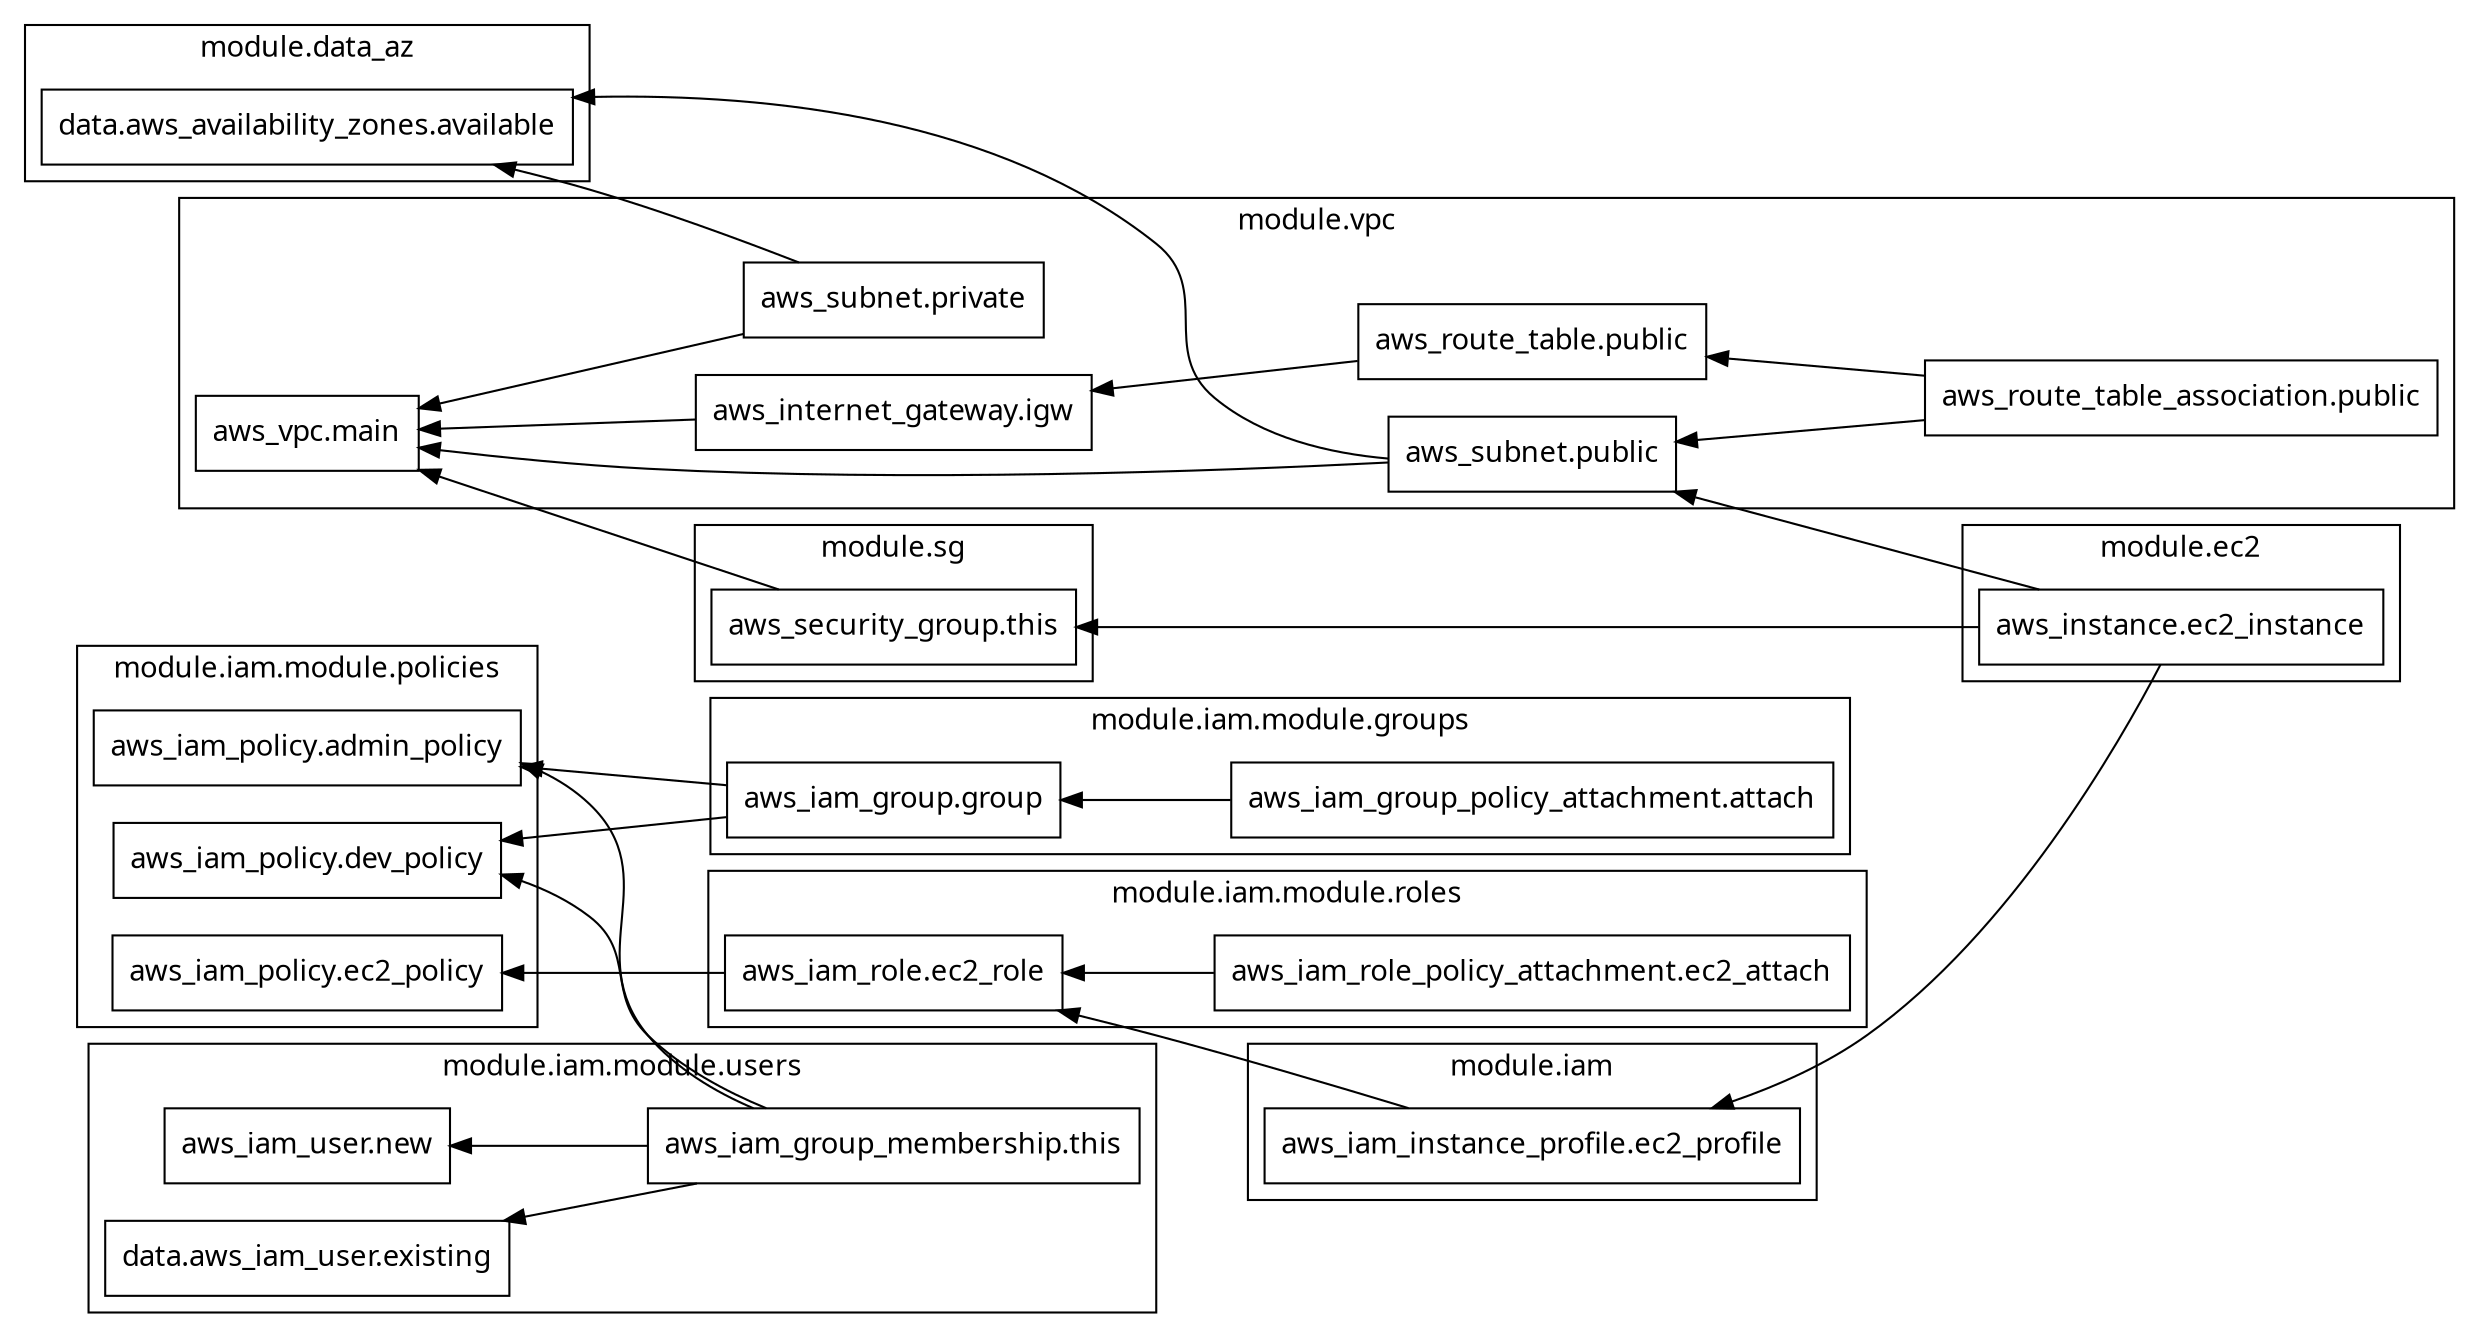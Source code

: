 digraph G {
  rankdir = "RL";
  node [shape = rect, fontname = "sans-serif"];
  subgraph "cluster_module.data_az" {
    label = "module.data_az"
    fontname = "sans-serif"
    "module.data_az.data.aws_availability_zones.available" [label="data.aws_availability_zones.available"];
  }
  subgraph "cluster_module.ec2" {
    label = "module.ec2"
    fontname = "sans-serif"
    "module.ec2.aws_instance.ec2_instance" [label="aws_instance.ec2_instance"];
  }
  subgraph "cluster_module.iam" {
    label = "module.iam"
    fontname = "sans-serif"
    "module.iam.aws_iam_instance_profile.ec2_profile" [label="aws_iam_instance_profile.ec2_profile"];
  }
  subgraph "cluster_module.iam.module.groups" {
    label = "module.iam.module.groups"
    fontname = "sans-serif"
    "module.iam.module.groups.aws_iam_group.group" [label="aws_iam_group.group"];
    "module.iam.module.groups.aws_iam_group_policy_attachment.attach" [label="aws_iam_group_policy_attachment.attach"];
  }
  subgraph "cluster_module.iam.module.policies" {
    label = "module.iam.module.policies"
    fontname = "sans-serif"
    "module.iam.module.policies.aws_iam_policy.admin_policy" [label="aws_iam_policy.admin_policy"];
    "module.iam.module.policies.aws_iam_policy.dev_policy" [label="aws_iam_policy.dev_policy"];
    "module.iam.module.policies.aws_iam_policy.ec2_policy" [label="aws_iam_policy.ec2_policy"];
  }
  subgraph "cluster_module.iam.module.roles" {
    label = "module.iam.module.roles"
    fontname = "sans-serif"
    "module.iam.module.roles.aws_iam_role.ec2_role" [label="aws_iam_role.ec2_role"];
    "module.iam.module.roles.aws_iam_role_policy_attachment.ec2_attach" [label="aws_iam_role_policy_attachment.ec2_attach"];
  }
  subgraph "cluster_module.iam.module.users" {
    label = "module.iam.module.users"
    fontname = "sans-serif"
    "module.iam.module.users.data.aws_iam_user.existing" [label="data.aws_iam_user.existing"];
    "module.iam.module.users.aws_iam_group_membership.this" [label="aws_iam_group_membership.this"];
    "module.iam.module.users.aws_iam_user.new" [label="aws_iam_user.new"];
  }
  subgraph "cluster_module.sg" {
    label = "module.sg"
    fontname = "sans-serif"
    "module.sg.aws_security_group.this" [label="aws_security_group.this"];
  }
  subgraph "cluster_module.vpc" {
    label = "module.vpc"
    fontname = "sans-serif"
    "module.vpc.aws_internet_gateway.igw" [label="aws_internet_gateway.igw"];
    "module.vpc.aws_route_table.public" [label="aws_route_table.public"];
    "module.vpc.aws_route_table_association.public" [label="aws_route_table_association.public"];
    "module.vpc.aws_subnet.private" [label="aws_subnet.private"];
    "module.vpc.aws_subnet.public" [label="aws_subnet.public"];
    "module.vpc.aws_vpc.main" [label="aws_vpc.main"];
  }
  "module.ec2.aws_instance.ec2_instance" -> "module.iam.aws_iam_instance_profile.ec2_profile";
  "module.ec2.aws_instance.ec2_instance" -> "module.sg.aws_security_group.this";
  "module.ec2.aws_instance.ec2_instance" -> "module.vpc.aws_subnet.public";
  "module.iam.aws_iam_instance_profile.ec2_profile" -> "module.iam.module.roles.aws_iam_role.ec2_role";
  "module.iam.module.groups.aws_iam_group.group" -> "module.iam.module.policies.aws_iam_policy.admin_policy";
  "module.iam.module.groups.aws_iam_group.group" -> "module.iam.module.policies.aws_iam_policy.dev_policy";
  "module.iam.module.groups.aws_iam_group_policy_attachment.attach" -> "module.iam.module.groups.aws_iam_group.group";
  "module.iam.module.roles.aws_iam_role.ec2_role" -> "module.iam.module.policies.aws_iam_policy.ec2_policy";
  "module.iam.module.roles.aws_iam_role_policy_attachment.ec2_attach" -> "module.iam.module.roles.aws_iam_role.ec2_role";
  "module.iam.module.users.aws_iam_group_membership.this" -> "module.iam.module.policies.aws_iam_policy.admin_policy";
  "module.iam.module.users.aws_iam_group_membership.this" -> "module.iam.module.policies.aws_iam_policy.dev_policy";
  "module.iam.module.users.aws_iam_group_membership.this" -> "module.iam.module.users.data.aws_iam_user.existing";
  "module.iam.module.users.aws_iam_group_membership.this" -> "module.iam.module.users.aws_iam_user.new";
  "module.sg.aws_security_group.this" -> "module.vpc.aws_vpc.main";
  "module.vpc.aws_internet_gateway.igw" -> "module.vpc.aws_vpc.main";
  "module.vpc.aws_route_table.public" -> "module.vpc.aws_internet_gateway.igw";
  "module.vpc.aws_route_table_association.public" -> "module.vpc.aws_route_table.public";
  "module.vpc.aws_route_table_association.public" -> "module.vpc.aws_subnet.public";
  "module.vpc.aws_subnet.private" -> "module.data_az.data.aws_availability_zones.available";
  "module.vpc.aws_subnet.private" -> "module.vpc.aws_vpc.main";
  "module.vpc.aws_subnet.public" -> "module.data_az.data.aws_availability_zones.available";
  "module.vpc.aws_subnet.public" -> "module.vpc.aws_vpc.main";
}
